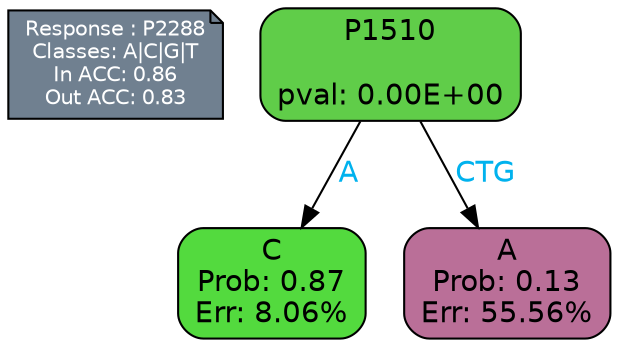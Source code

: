digraph Tree {
node [shape=box, style="filled, rounded", color="black", fontname=helvetica] ;
graph [ranksep=equally, splines=polylines, bgcolor=transparent, dpi=600] ;
edge [fontname=helvetica] ;
LEGEND [label="Response : P2288
Classes: A|C|G|T
In ACC: 0.86
Out ACC: 0.83
",shape=note,align=left,style=filled,fillcolor="slategray",fontcolor="white",fontsize=10];1 [label="P1510

pval: 0.00E+00", fillcolor="#60cd49"] ;
2 [label="C
Prob: 0.87
Err: 8.06%", fillcolor="#53da3e"] ;
3 [label="A
Prob: 0.13
Err: 55.56%", fillcolor="#ba6f98"] ;
1 -> 2 [label="A",fontcolor=deepskyblue2] ;
1 -> 3 [label="CTG",fontcolor=deepskyblue2] ;
{rank = same; 2;3;}{rank = same; LEGEND;1;}}